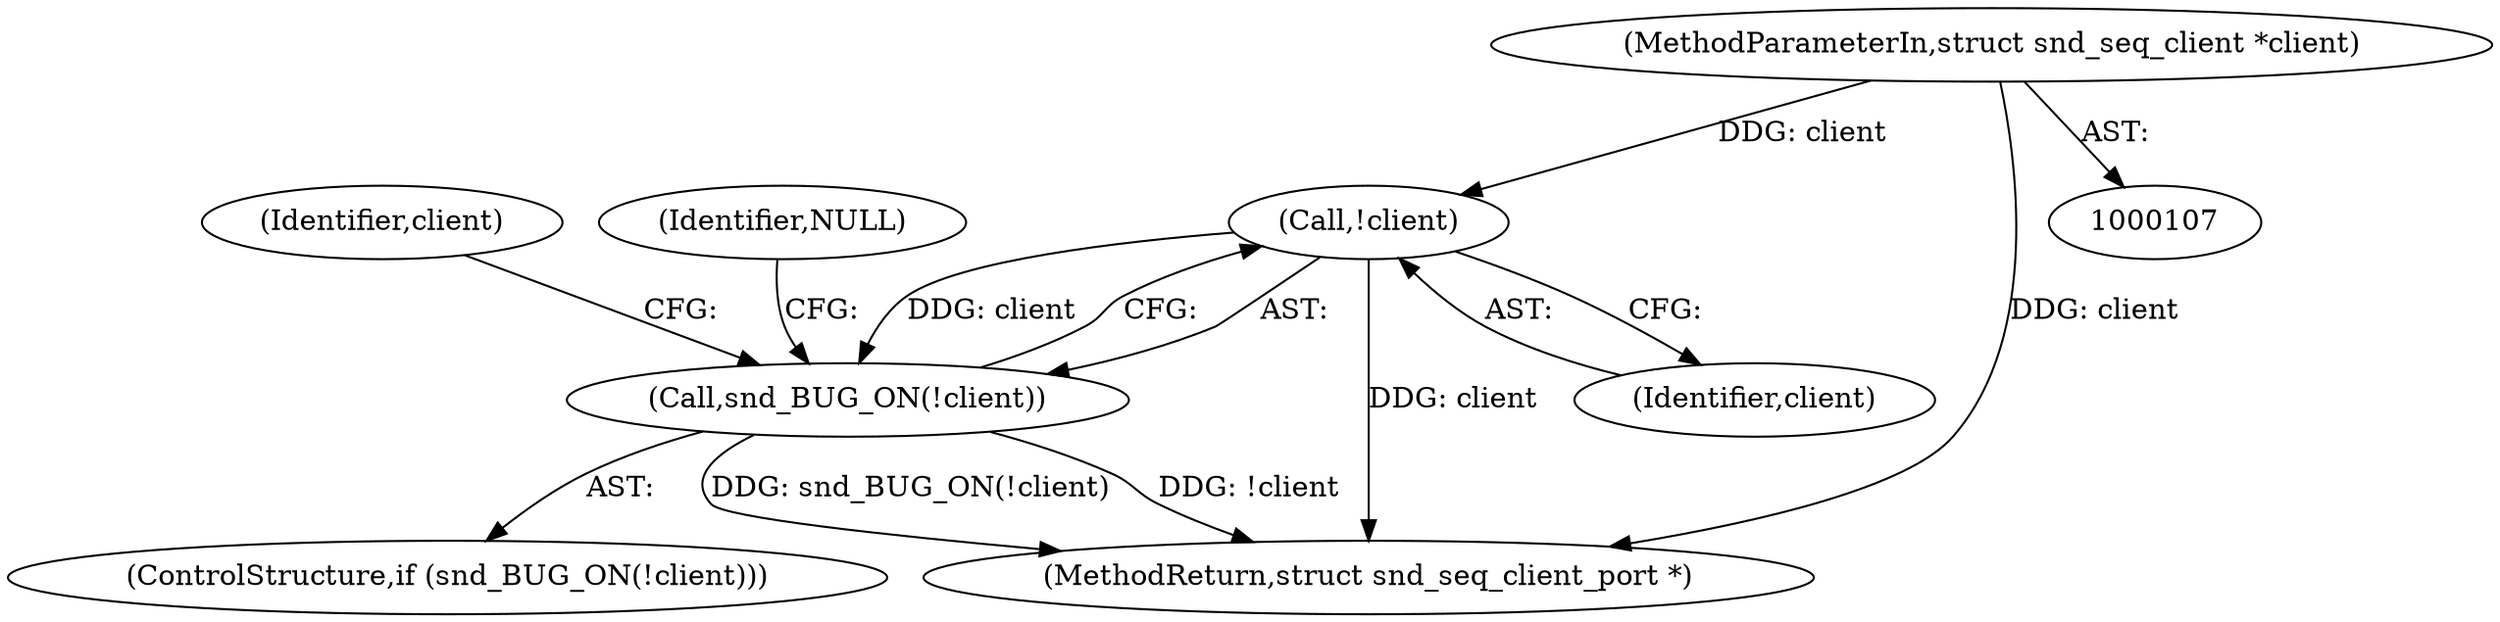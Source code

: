digraph "0_linux_71105998845fb012937332fe2e806d443c09e026_0@pointer" {
"1000108" [label="(MethodParameterIn,struct snd_seq_client *client)"];
"1000121" [label="(Call,!client)"];
"1000120" [label="(Call,snd_BUG_ON(!client))"];
"1000120" [label="(Call,snd_BUG_ON(!client))"];
"1000122" [label="(Identifier,client)"];
"1000108" [label="(MethodParameterIn,struct snd_seq_client *client)"];
"1000119" [label="(ControlStructure,if (snd_BUG_ON(!client)))"];
"1000128" [label="(Identifier,client)"];
"1000124" [label="(Identifier,NULL)"];
"1000121" [label="(Call,!client)"];
"1000275" [label="(MethodReturn,struct snd_seq_client_port *)"];
"1000108" -> "1000107"  [label="AST: "];
"1000108" -> "1000275"  [label="DDG: client"];
"1000108" -> "1000121"  [label="DDG: client"];
"1000121" -> "1000120"  [label="AST: "];
"1000121" -> "1000122"  [label="CFG: "];
"1000122" -> "1000121"  [label="AST: "];
"1000120" -> "1000121"  [label="CFG: "];
"1000121" -> "1000275"  [label="DDG: client"];
"1000121" -> "1000120"  [label="DDG: client"];
"1000120" -> "1000119"  [label="AST: "];
"1000124" -> "1000120"  [label="CFG: "];
"1000128" -> "1000120"  [label="CFG: "];
"1000120" -> "1000275"  [label="DDG: snd_BUG_ON(!client)"];
"1000120" -> "1000275"  [label="DDG: !client"];
}
